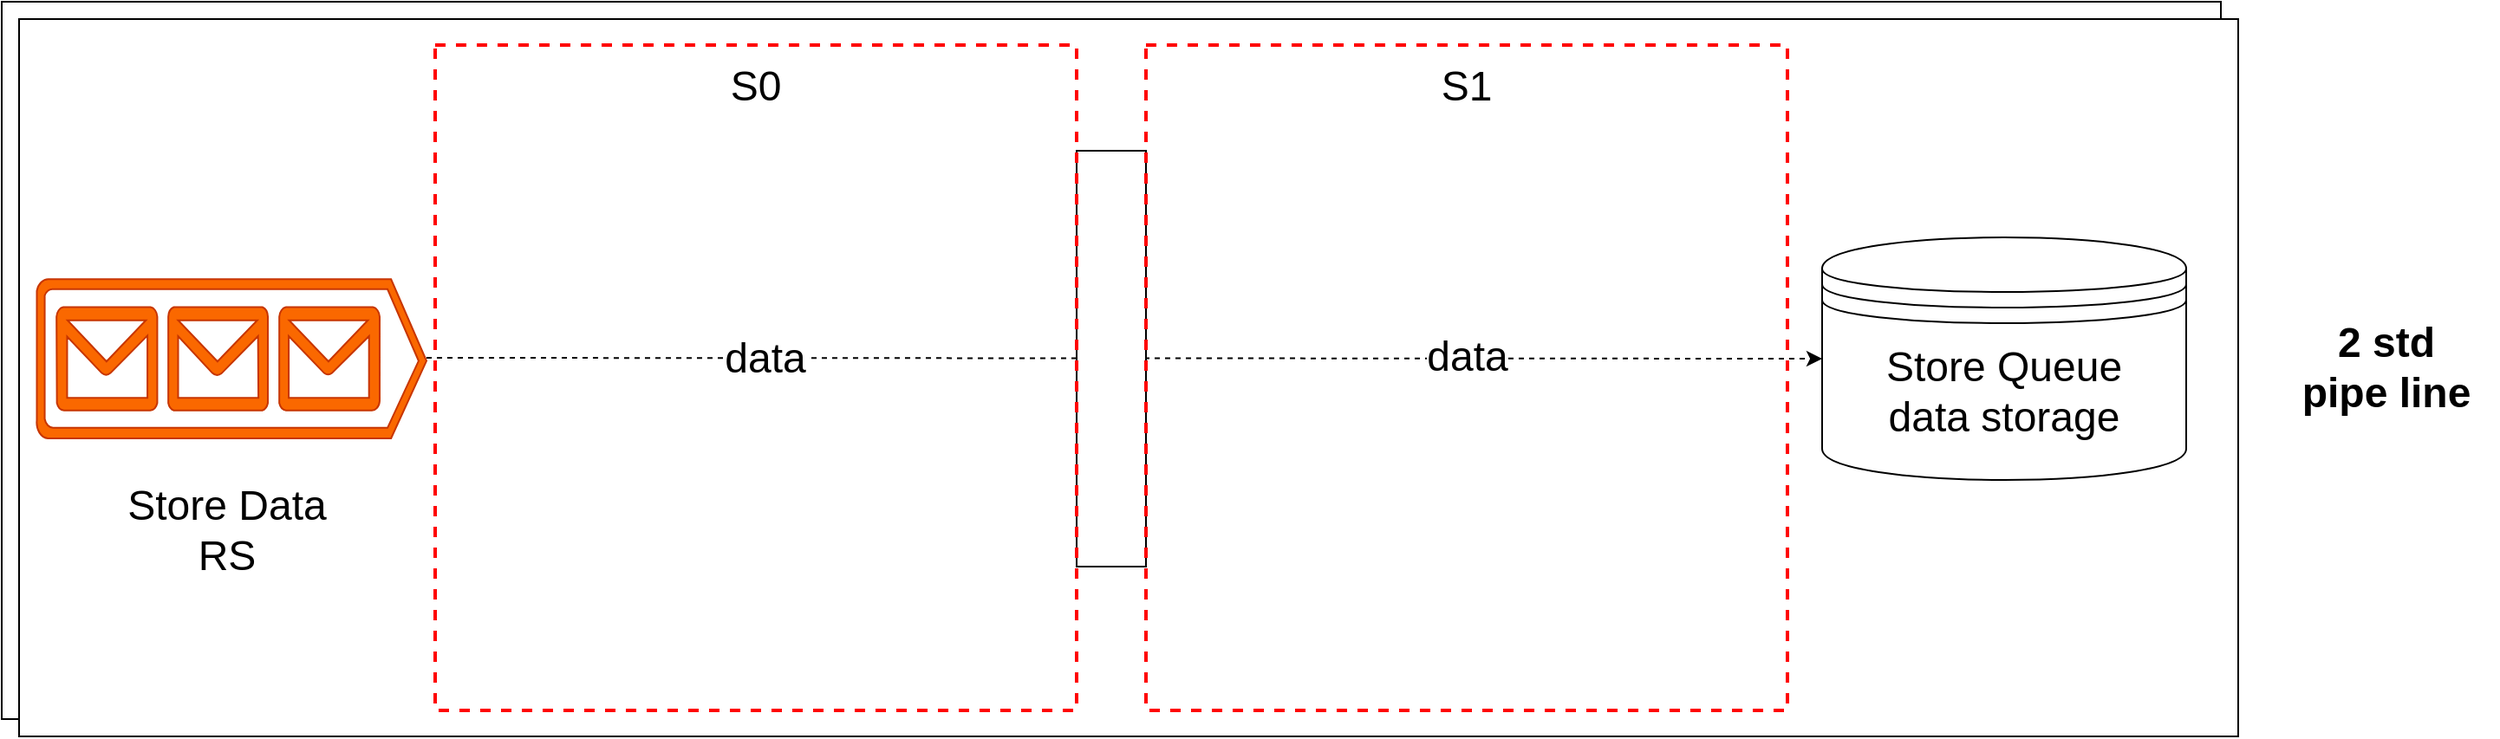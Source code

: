 <mxfile version="20.3.0" type="github">
  <diagram id="TG3xyfM3rmjIP_-FpaQr" name="第 1 页">
    <mxGraphModel dx="2062" dy="1114" grid="1" gridSize="10" guides="1" tooltips="1" connect="1" arrows="1" fold="1" page="1" pageScale="1" pageWidth="2339" pageHeight="3300" math="0" shadow="0">
      <root>
        <mxCell id="0" />
        <mxCell id="1" parent="0" />
        <mxCell id="lz2iko8F6IBG5ePUABlt-14" value="" style="rounded=0;whiteSpace=wrap;html=1;fontSize=24;" vertex="1" parent="1">
          <mxGeometry x="110" y="490" width="1280" height="414" as="geometry" />
        </mxCell>
        <mxCell id="lz2iko8F6IBG5ePUABlt-4" value="" style="verticalLabelPosition=bottom;html=1;verticalAlign=top;align=center;strokeColor=#C73500;fillColor=#fa6800;shape=mxgraph.azure.queue_generic;pointerEvents=1;fontSize=24;fontColor=#000000;" vertex="1" parent="1">
          <mxGeometry x="120" y="640" width="225" height="92" as="geometry" />
        </mxCell>
        <mxCell id="lz2iko8F6IBG5ePUABlt-5" value="Store Data&lt;br&gt;RS" style="text;html=1;strokeColor=none;fillColor=none;align=center;verticalAlign=middle;whiteSpace=wrap;rounded=0;fontSize=24;" vertex="1" parent="1">
          <mxGeometry x="150" y="740" width="160" height="90" as="geometry" />
        </mxCell>
        <mxCell id="lz2iko8F6IBG5ePUABlt-6" value="" style="endArrow=classic;html=1;rounded=0;fontSize=24;exitX=1;exitY=0.5;exitDx=0;exitDy=0;dashed=1;" edge="1" parent="1">
          <mxGeometry width="50" height="50" relative="1" as="geometry">
            <mxPoint x="345" y="685.5" as="sourcePoint" />
            <mxPoint x="1150" y="686" as="targetPoint" />
          </mxGeometry>
        </mxCell>
        <mxCell id="lz2iko8F6IBG5ePUABlt-12" value="&lt;font style=&quot;font-size: 24px;&quot;&gt;data&lt;/font&gt;" style="edgeLabel;html=1;align=center;verticalAlign=middle;resizable=0;points=[];" vertex="1" connectable="0" parent="lz2iko8F6IBG5ePUABlt-6">
          <mxGeometry x="-0.424" relative="1" as="geometry">
            <mxPoint as="offset" />
          </mxGeometry>
        </mxCell>
        <mxCell id="lz2iko8F6IBG5ePUABlt-13" value="data" style="edgeLabel;html=1;align=center;verticalAlign=middle;resizable=0;points=[];fontSize=24;" vertex="1" connectable="0" parent="lz2iko8F6IBG5ePUABlt-6">
          <mxGeometry x="0.49" y="1" relative="1" as="geometry">
            <mxPoint as="offset" />
          </mxGeometry>
        </mxCell>
        <mxCell id="lz2iko8F6IBG5ePUABlt-7" value="" style="rounded=0;whiteSpace=wrap;html=1;fontSize=24;" vertex="1" parent="1">
          <mxGeometry x="720" y="566" width="40" height="240" as="geometry" />
        </mxCell>
        <mxCell id="lz2iko8F6IBG5ePUABlt-10" value="" style="group" vertex="1" connectable="0" parent="1">
          <mxGeometry x="1150" y="616" width="210" height="140" as="geometry" />
        </mxCell>
        <mxCell id="lz2iko8F6IBG5ePUABlt-8" value="" style="shape=datastore;whiteSpace=wrap;html=1;" vertex="1" parent="lz2iko8F6IBG5ePUABlt-10">
          <mxGeometry width="210" height="140" as="geometry" />
        </mxCell>
        <mxCell id="lz2iko8F6IBG5ePUABlt-9" value="Store Queue&lt;br&gt;data storage" style="text;html=1;strokeColor=none;fillColor=none;align=center;verticalAlign=middle;whiteSpace=wrap;rounded=0;fontSize=24;" vertex="1" parent="lz2iko8F6IBG5ePUABlt-10">
          <mxGeometry x="25" y="44" width="160" height="90" as="geometry" />
        </mxCell>
        <mxCell id="lz2iko8F6IBG5ePUABlt-15" value="" style="rounded=0;whiteSpace=wrap;html=1;fontSize=24;" vertex="1" parent="1">
          <mxGeometry x="120" y="500" width="1280" height="414" as="geometry" />
        </mxCell>
        <mxCell id="lz2iko8F6IBG5ePUABlt-16" value="" style="verticalLabelPosition=bottom;html=1;verticalAlign=top;align=center;strokeColor=#C73500;fillColor=#fa6800;shape=mxgraph.azure.queue_generic;pointerEvents=1;fontSize=24;fontColor=#000000;" vertex="1" parent="1">
          <mxGeometry x="130" y="650" width="225" height="92" as="geometry" />
        </mxCell>
        <mxCell id="lz2iko8F6IBG5ePUABlt-17" value="Store Data&lt;br&gt;RS" style="text;html=1;strokeColor=none;fillColor=none;align=center;verticalAlign=middle;whiteSpace=wrap;rounded=0;fontSize=24;" vertex="1" parent="1">
          <mxGeometry x="160" y="750" width="160" height="90" as="geometry" />
        </mxCell>
        <mxCell id="lz2iko8F6IBG5ePUABlt-18" value="" style="endArrow=classic;html=1;rounded=0;fontSize=24;exitX=1;exitY=0.5;exitDx=0;exitDy=0;dashed=1;" edge="1" parent="1">
          <mxGeometry width="50" height="50" relative="1" as="geometry">
            <mxPoint x="355" y="695.5" as="sourcePoint" />
            <mxPoint x="1160" y="696" as="targetPoint" />
          </mxGeometry>
        </mxCell>
        <mxCell id="lz2iko8F6IBG5ePUABlt-19" value="&lt;font style=&quot;font-size: 24px;&quot;&gt;data&lt;/font&gt;" style="edgeLabel;html=1;align=center;verticalAlign=middle;resizable=0;points=[];" vertex="1" connectable="0" parent="lz2iko8F6IBG5ePUABlt-18">
          <mxGeometry x="-0.424" relative="1" as="geometry">
            <mxPoint x="-37" as="offset" />
          </mxGeometry>
        </mxCell>
        <mxCell id="lz2iko8F6IBG5ePUABlt-20" value="data" style="edgeLabel;html=1;align=center;verticalAlign=middle;resizable=0;points=[];fontSize=24;" vertex="1" connectable="0" parent="lz2iko8F6IBG5ePUABlt-18">
          <mxGeometry x="0.49" y="1" relative="1" as="geometry">
            <mxPoint as="offset" />
          </mxGeometry>
        </mxCell>
        <mxCell id="lz2iko8F6IBG5ePUABlt-21" value="" style="rounded=0;whiteSpace=wrap;html=1;fontSize=24;" vertex="1" parent="1">
          <mxGeometry x="730" y="576" width="40" height="240" as="geometry" />
        </mxCell>
        <mxCell id="lz2iko8F6IBG5ePUABlt-22" value="" style="group" vertex="1" connectable="0" parent="1">
          <mxGeometry x="1160" y="626" width="210" height="140" as="geometry" />
        </mxCell>
        <mxCell id="lz2iko8F6IBG5ePUABlt-23" value="" style="shape=datastore;whiteSpace=wrap;html=1;" vertex="1" parent="lz2iko8F6IBG5ePUABlt-22">
          <mxGeometry width="210" height="140" as="geometry" />
        </mxCell>
        <mxCell id="lz2iko8F6IBG5ePUABlt-24" value="Store Queue&lt;br&gt;data storage" style="text;html=1;strokeColor=none;fillColor=none;align=center;verticalAlign=middle;whiteSpace=wrap;rounded=0;fontSize=24;" vertex="1" parent="lz2iko8F6IBG5ePUABlt-22">
          <mxGeometry x="25" y="44" width="160" height="90" as="geometry" />
        </mxCell>
        <mxCell id="lz2iko8F6IBG5ePUABlt-25" value="2 std&lt;br&gt;pipe line" style="text;strokeColor=none;fillColor=none;html=1;fontSize=24;fontStyle=1;verticalAlign=middle;align=center;" vertex="1" parent="1">
          <mxGeometry x="1420" y="497" width="130" height="407" as="geometry" />
        </mxCell>
        <mxCell id="lz2iko8F6IBG5ePUABlt-26" value="" style="rounded=0;whiteSpace=wrap;html=1;fontSize=24;fillColor=none;dashed=1;strokeColor=#FF0000;strokeWidth=2;" vertex="1" parent="1">
          <mxGeometry x="360" y="515" width="370" height="384" as="geometry" />
        </mxCell>
        <mxCell id="lz2iko8F6IBG5ePUABlt-27" value="S0" style="text;html=1;strokeColor=none;fillColor=none;align=center;verticalAlign=middle;whiteSpace=wrap;rounded=0;fontSize=24;" vertex="1" parent="1">
          <mxGeometry x="515" y="524" width="60" height="30" as="geometry" />
        </mxCell>
        <mxCell id="lz2iko8F6IBG5ePUABlt-31" value="" style="rounded=0;whiteSpace=wrap;html=1;fontSize=24;fillColor=none;dashed=1;strokeColor=#FF0000;strokeWidth=2;" vertex="1" parent="1">
          <mxGeometry x="770" y="515" width="370" height="384" as="geometry" />
        </mxCell>
        <mxCell id="lz2iko8F6IBG5ePUABlt-32" value="S1" style="text;html=1;strokeColor=none;fillColor=none;align=center;verticalAlign=middle;whiteSpace=wrap;rounded=0;fontSize=24;" vertex="1" parent="1">
          <mxGeometry x="925" y="524" width="60" height="30" as="geometry" />
        </mxCell>
      </root>
    </mxGraphModel>
  </diagram>
</mxfile>
